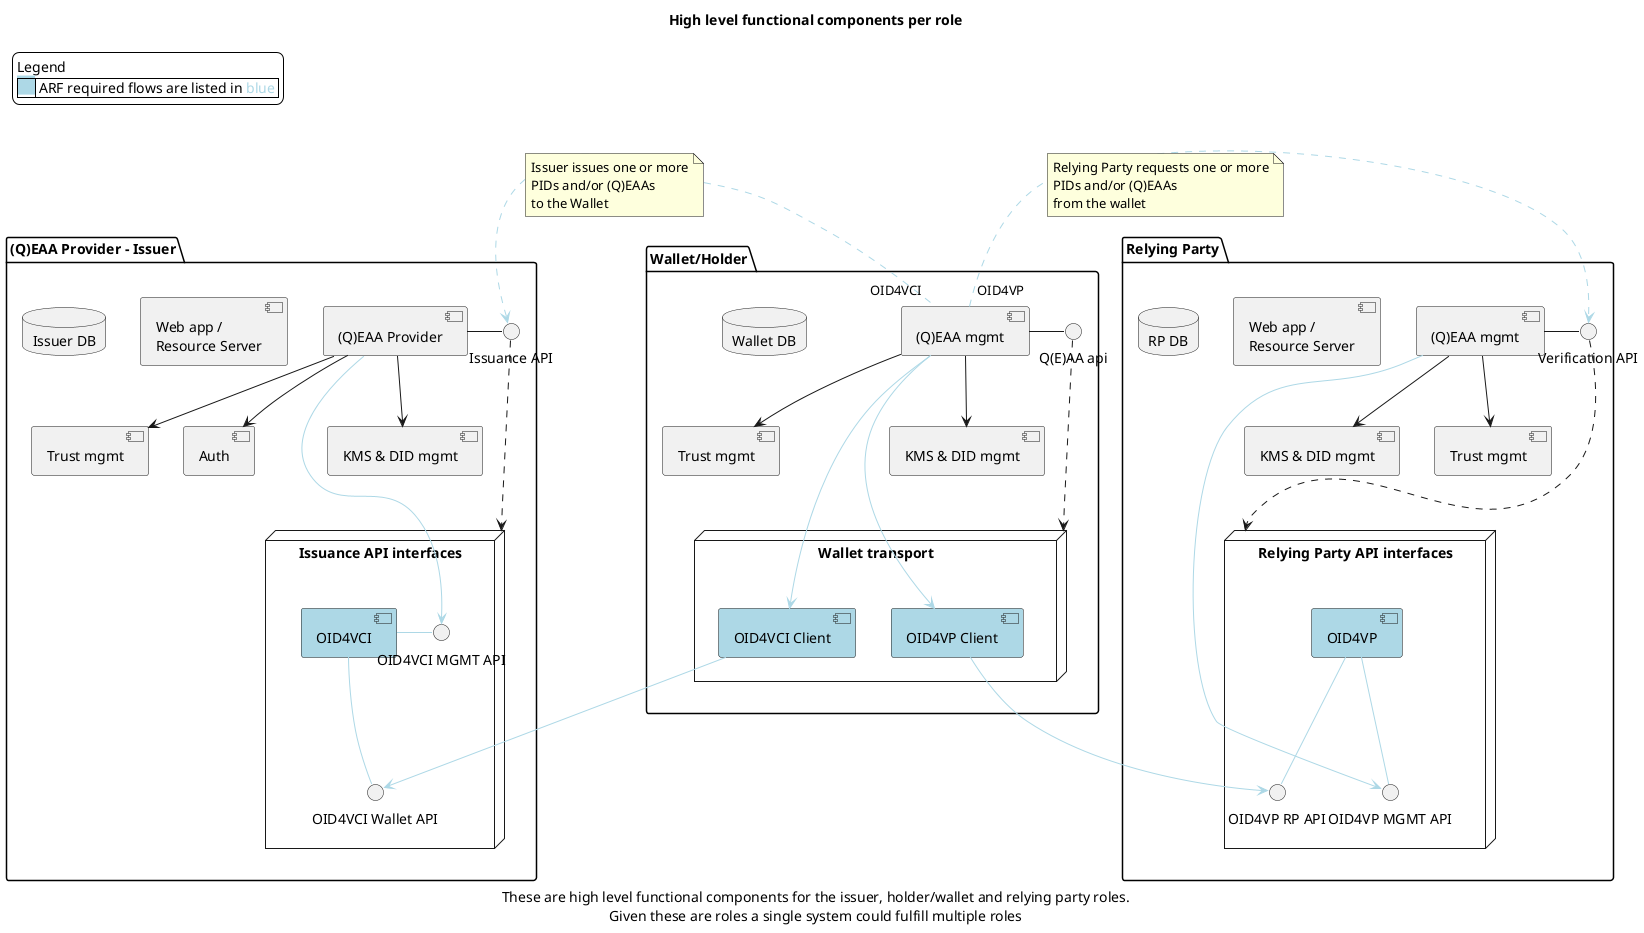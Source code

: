 @startuml
'https://plantuml.com/component-diagram

skinparam legendBackgroundColor #white
skinparam legendForegroundColor #black

title High level functional components per role
caption These are high level functional components for the issuer, holder/wallet and relying party roles.\nGiven these are roles a single system could fulfill multiple roles
legend top left
Legend
|<back:lightblue><color:lightblue>##</back>| ARF required flows are listed in <back:white><color:lightblue>blue</back> |
end legend

package "(Q)EAA Provider - Issuer" {
  [(Q)EAA Provider] as [(Q)EAA Provider Issuer]
  [KMS & DID mgmt] as [KMS & DID mgmt Issuer]
  [Trust mgmt] as [Trust mgmt Issuer]
  [Auth] as [Auth Issuer]
  [Web app /\nResource Server] as [Web app Issuer]
  [(Q)EAA Provider Issuer] - "Issuance API"
  [(Q)EAA Provider Issuer] --> [Trust mgmt Issuer]
  [(Q)EAA Provider Issuer] --> [Auth Issuer]
  [(Q)EAA Provider Issuer] --> [KMS & DID mgmt Issuer]

  database "Issuer DB" {
  }


node "Issuance API interfaces" {
    [OID4VCI] as [OID4VCI Issuer] #lightblue
    [OID4VCI Issuer] -r[#lightblue]- "OID4VCI MGMT API"
    [OID4VCI Issuer] -d[#lightblue]- "OID4VCI Wallet API"
    [(Q)EAA Provider Issuer] -d[#lightblue]-> "OID4VCI MGMT API"
}
}




package "Wallet/Holder" {
  [(Q)EAA mgmt] as [(Q)EAA mgmt Holder]
  [KMS & DID mgmt] as [KMS & DID mgmt Holder]
  [Trust mgmt] as [Trust mgmt Holder]
  [(Q)EAA mgmt Holder] - "Q(E)AA api"
  [(Q)EAA mgmt Holder] --> [Trust mgmt Holder]
  [(Q)EAA mgmt Holder] --> [KMS & DID mgmt Holder]
  [(Q)EAA mgmt Holder] "OID4VCI" .l[#lightblue].> "Issuance API"
  note left on link
          Issuer issues one or more
          PIDs and/or (Q)EAAs
          to the Wallet
  end note
  database "Wallet DB"

  node "Wallet transport" {
   [OID4VP Client] #lightblue
   [OID4VCI Client] #lightblue
   [OID4VCI Client] -[#lightblue]-> "OID4VCI Wallet API"
   [(Q)EAA mgmt Holder] -[#lightblue]-> [OID4VCI Client]
   [(Q)EAA mgmt Holder] -[#lightblue]-> [OID4VP Client]
  }

}



package "Relying Party" {
  [(Q)EAA mgmt] as [(Q)EAA mgmt RP]
  [KMS & DID mgmt] as [KMS & DID mgmt RP]
  [Trust mgmt] as [Trust mgmt RP]
  [Web app /\nResource Server] as [Web app RP]
  [(Q)EAA mgmt RP] --> [Trust mgmt RP]
  [(Q)EAA mgmt RP] --> [KMS & DID mgmt RP]
  [(Q)EAA mgmt RP] - "Verification API"
  database "RP DB"
  [(Q)EAA mgmt Holder] "OID4VP" .r[#lightblue].> "Verification API"
  note right on link
            Relying Party requests one or more
            PIDs and/or (Q)EAAs
            from the wallet
  end note

  node "Relying Party API interfaces" {
      [OID4VP] as [OID4VP RP] #lightblue
      [OID4VP RP] -[#lightblue]- "OID4VP RP API"
      [OID4VP RP] -[#lightblue]- "OID4VP MGMT API"
      [OID4VP Client] -r[#lightblue]-> "OID4VP RP API"
       [(Q)EAA mgmt RP] -[#lightblue]-> "OID4VP MGMT API"
  }

}




"Issuance API" .d..> "Issuance API interfaces"
"Q(E)AA api" .d..> "Wallet transport"
"Verification API" .d..> "Relying Party API interfaces"

@enduml
